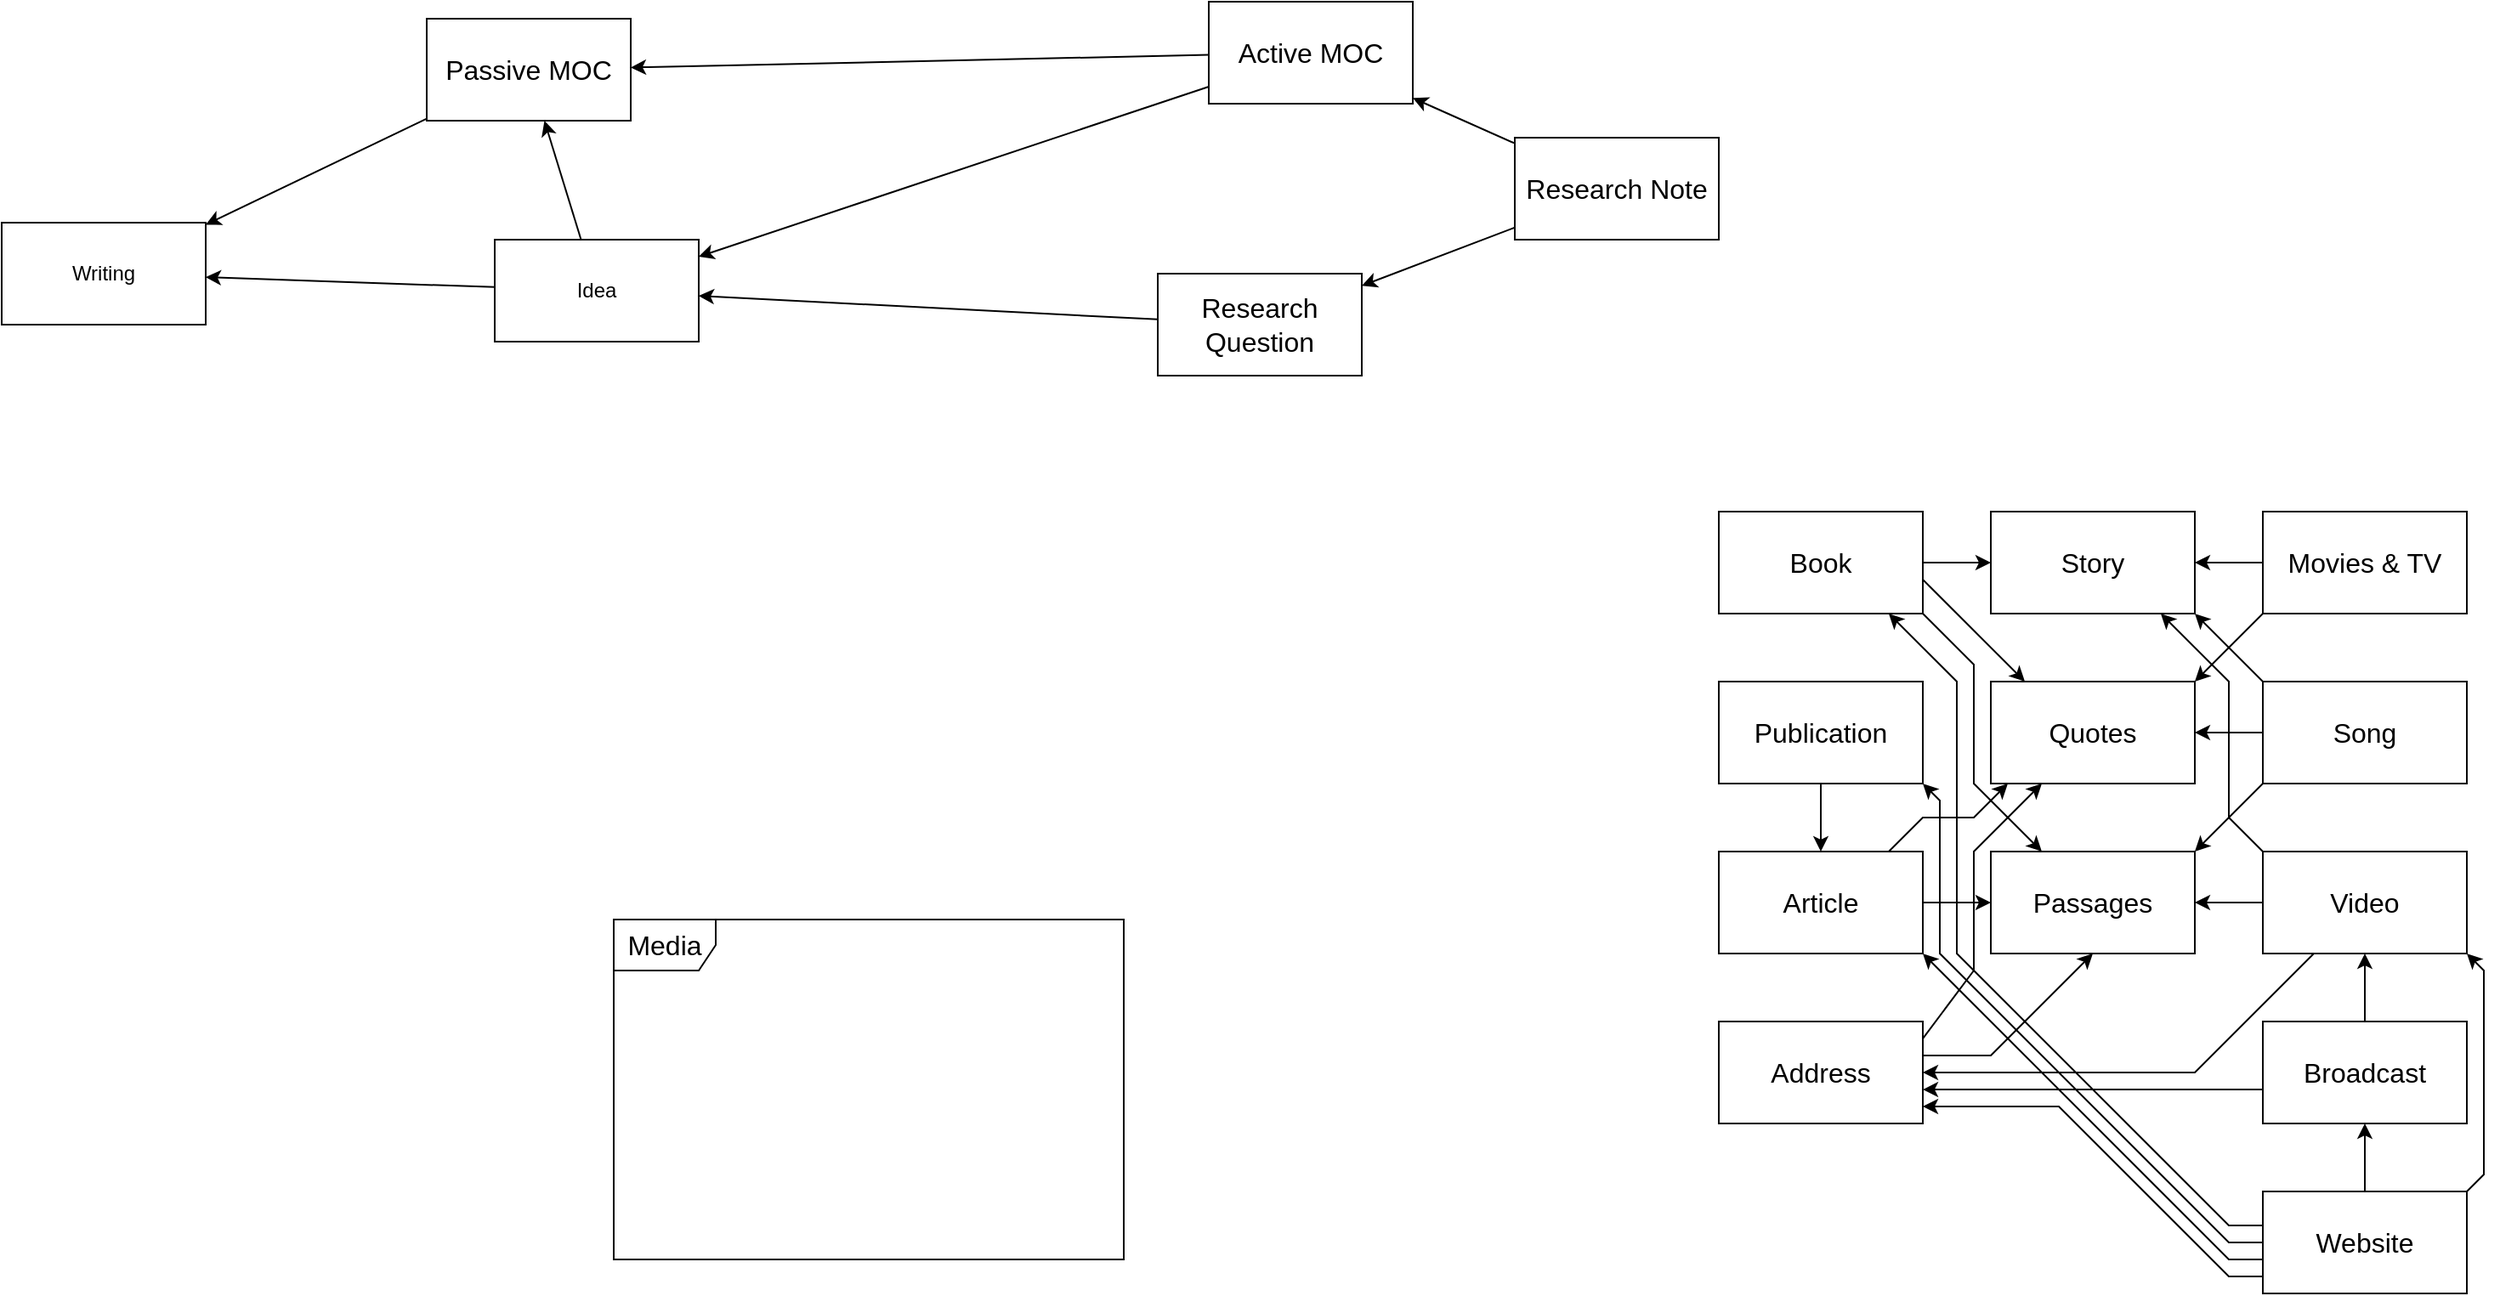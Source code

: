 <mxfile version="20.2.6" type="github">
  <diagram id="UUmdrgDsnEZKCLBV9U6a" name="Page-1">
    <mxGraphModel dx="1235" dy="730" grid="1" gridSize="10" guides="1" tooltips="1" connect="1" arrows="1" fold="1" page="1" pageScale="1" pageWidth="850" pageHeight="1100" math="0" shadow="0">
      <root>
        <mxCell id="0" />
        <mxCell id="1" parent="0" />
        <mxCell id="bznOIikUApJCvlGb8H-H-5" style="rounded=0;orthogonalLoop=1;jettySize=auto;html=1;sketch=0;" edge="1" parent="1" source="bznOIikUApJCvlGb8H-H-3" target="bznOIikUApJCvlGb8H-H-4">
          <mxGeometry relative="1" as="geometry" />
        </mxCell>
        <mxCell id="bznOIikUApJCvlGb8H-H-7" style="edgeStyle=none;rounded=0;sketch=0;orthogonalLoop=1;jettySize=auto;html=1;fontSize=12;endArrow=classic;endFill=1;startSize=6;endSize=6;" edge="1" parent="1" source="bznOIikUApJCvlGb8H-H-3" target="bznOIikUApJCvlGb8H-H-8">
          <mxGeometry relative="1" as="geometry">
            <mxPoint x="270" y="153.478" as="targetPoint" />
          </mxGeometry>
        </mxCell>
        <mxCell id="bznOIikUApJCvlGb8H-H-3" value="Idea" style="rounded=0;whiteSpace=wrap;html=1;sketch=0;" vertex="1" parent="1">
          <mxGeometry x="320" y="200" width="120" height="60" as="geometry" />
        </mxCell>
        <mxCell id="bznOIikUApJCvlGb8H-H-4" value="Writing" style="rounded=0;whiteSpace=wrap;html=1;sketch=0;" vertex="1" parent="1">
          <mxGeometry x="30" y="190" width="120" height="60" as="geometry" />
        </mxCell>
        <mxCell id="bznOIikUApJCvlGb8H-H-11" style="edgeStyle=none;rounded=0;sketch=0;orthogonalLoop=1;jettySize=auto;html=1;fontSize=12;endArrow=classic;endFill=1;startSize=6;endSize=6;" edge="1" parent="1" source="bznOIikUApJCvlGb8H-H-8" target="bznOIikUApJCvlGb8H-H-4">
          <mxGeometry relative="1" as="geometry" />
        </mxCell>
        <mxCell id="bznOIikUApJCvlGb8H-H-8" value="Passive MOC" style="rounded=0;whiteSpace=wrap;html=1;fontSize=16;" vertex="1" parent="1">
          <mxGeometry x="280" y="70" width="120" height="60" as="geometry" />
        </mxCell>
        <mxCell id="bznOIikUApJCvlGb8H-H-18" style="edgeStyle=none;rounded=0;sketch=0;orthogonalLoop=1;jettySize=auto;html=1;fontSize=12;endArrow=classic;endFill=1;startSize=6;endSize=6;" edge="1" parent="1" source="bznOIikUApJCvlGb8H-H-13" target="bznOIikUApJCvlGb8H-H-3">
          <mxGeometry relative="1" as="geometry" />
        </mxCell>
        <mxCell id="bznOIikUApJCvlGb8H-H-20" style="edgeStyle=none;rounded=0;sketch=0;orthogonalLoop=1;jettySize=auto;html=1;fontSize=12;endArrow=classic;endFill=1;startSize=6;endSize=6;" edge="1" parent="1" source="bznOIikUApJCvlGb8H-H-13" target="bznOIikUApJCvlGb8H-H-8">
          <mxGeometry relative="1" as="geometry" />
        </mxCell>
        <mxCell id="bznOIikUApJCvlGb8H-H-13" value="Active MOC" style="rounded=0;whiteSpace=wrap;html=1;fontSize=16;" vertex="1" parent="1">
          <mxGeometry x="740" y="60" width="120" height="60" as="geometry" />
        </mxCell>
        <mxCell id="bznOIikUApJCvlGb8H-H-19" style="edgeStyle=none;rounded=0;sketch=0;orthogonalLoop=1;jettySize=auto;html=1;fontSize=12;endArrow=classic;endFill=1;startSize=6;endSize=6;" edge="1" parent="1" source="bznOIikUApJCvlGb8H-H-14" target="bznOIikUApJCvlGb8H-H-3">
          <mxGeometry relative="1" as="geometry" />
        </mxCell>
        <mxCell id="bznOIikUApJCvlGb8H-H-14" value="Research Question" style="rounded=0;whiteSpace=wrap;html=1;fontSize=16;" vertex="1" parent="1">
          <mxGeometry x="710" y="220" width="120" height="60" as="geometry" />
        </mxCell>
        <mxCell id="bznOIikUApJCvlGb8H-H-16" style="edgeStyle=none;rounded=0;sketch=0;orthogonalLoop=1;jettySize=auto;html=1;fontSize=12;endArrow=classic;endFill=1;startSize=6;endSize=6;" edge="1" parent="1" source="bznOIikUApJCvlGb8H-H-15" target="bznOIikUApJCvlGb8H-H-13">
          <mxGeometry relative="1" as="geometry" />
        </mxCell>
        <mxCell id="bznOIikUApJCvlGb8H-H-17" style="edgeStyle=none;rounded=0;sketch=0;orthogonalLoop=1;jettySize=auto;html=1;fontSize=12;endArrow=classic;endFill=1;startSize=6;endSize=6;" edge="1" parent="1" source="bznOIikUApJCvlGb8H-H-15" target="bznOIikUApJCvlGb8H-H-14">
          <mxGeometry relative="1" as="geometry" />
        </mxCell>
        <mxCell id="bznOIikUApJCvlGb8H-H-15" value="Research Note" style="rounded=0;whiteSpace=wrap;html=1;fontSize=16;" vertex="1" parent="1">
          <mxGeometry x="920" y="140" width="120" height="60" as="geometry" />
        </mxCell>
        <mxCell id="bznOIikUApJCvlGb8H-H-26" value="Media" style="shape=umlFrame;whiteSpace=wrap;html=1;fontSize=16;" vertex="1" parent="1">
          <mxGeometry x="390" y="600" width="300" height="200" as="geometry" />
        </mxCell>
        <mxCell id="bznOIikUApJCvlGb8H-H-48" style="edgeStyle=none;rounded=0;sketch=0;orthogonalLoop=1;jettySize=auto;html=1;fontSize=12;endArrow=classic;endFill=1;startSize=6;endSize=6;" edge="1" parent="1" source="bznOIikUApJCvlGb8H-H-27" target="bznOIikUApJCvlGb8H-H-31">
          <mxGeometry relative="1" as="geometry" />
        </mxCell>
        <mxCell id="bznOIikUApJCvlGb8H-H-57" style="edgeStyle=none;rounded=0;sketch=0;orthogonalLoop=1;jettySize=auto;html=1;fontSize=12;endArrow=classic;endFill=1;startSize=6;endSize=6;exitX=0.833;exitY=0;exitDx=0;exitDy=0;exitPerimeter=0;" edge="1" parent="1" source="bznOIikUApJCvlGb8H-H-27">
          <mxGeometry relative="1" as="geometry">
            <mxPoint x="1210" y="520" as="targetPoint" />
            <Array as="points">
              <mxPoint x="1160" y="540" />
              <mxPoint x="1170" y="540" />
              <mxPoint x="1190" y="540" />
            </Array>
          </mxGeometry>
        </mxCell>
        <mxCell id="bznOIikUApJCvlGb8H-H-27" value="Article" style="rounded=0;whiteSpace=wrap;html=1;fontSize=16;" vertex="1" parent="1">
          <mxGeometry x="1040" y="560" width="120" height="60" as="geometry" />
        </mxCell>
        <mxCell id="bznOIikUApJCvlGb8H-H-46" style="edgeStyle=none;rounded=0;sketch=0;orthogonalLoop=1;jettySize=auto;html=1;fontSize=12;endArrow=classic;endFill=1;startSize=6;endSize=6;" edge="1" parent="1" source="bznOIikUApJCvlGb8H-H-28" target="bznOIikUApJCvlGb8H-H-27">
          <mxGeometry relative="1" as="geometry" />
        </mxCell>
        <mxCell id="bznOIikUApJCvlGb8H-H-28" value="Publication" style="rounded=0;whiteSpace=wrap;html=1;fontSize=16;" vertex="1" parent="1">
          <mxGeometry x="1040" y="460" width="120" height="60" as="geometry" />
        </mxCell>
        <mxCell id="bznOIikUApJCvlGb8H-H-39" style="edgeStyle=none;rounded=0;sketch=0;orthogonalLoop=1;jettySize=auto;html=1;fontSize=12;endArrow=classic;endFill=1;startSize=6;endSize=6;" edge="1" parent="1" source="bznOIikUApJCvlGb8H-H-29" target="bznOIikUApJCvlGb8H-H-33">
          <mxGeometry relative="1" as="geometry" />
        </mxCell>
        <mxCell id="bznOIikUApJCvlGb8H-H-50" style="edgeStyle=none;rounded=0;sketch=0;orthogonalLoop=1;jettySize=auto;html=1;fontSize=12;endArrow=classic;endFill=1;startSize=6;endSize=6;exitX=1;exitY=1;exitDx=0;exitDy=0;" edge="1" parent="1" source="bznOIikUApJCvlGb8H-H-29" target="bznOIikUApJCvlGb8H-H-31">
          <mxGeometry relative="1" as="geometry">
            <Array as="points">
              <mxPoint x="1190" y="450" />
              <mxPoint x="1190" y="520" />
            </Array>
          </mxGeometry>
        </mxCell>
        <mxCell id="bznOIikUApJCvlGb8H-H-58" style="edgeStyle=none;rounded=0;sketch=0;orthogonalLoop=1;jettySize=auto;html=1;fontSize=12;endArrow=classic;endFill=1;startSize=6;endSize=6;exitX=1;exitY=0.667;exitDx=0;exitDy=0;exitPerimeter=0;entryX=0.167;entryY=0;entryDx=0;entryDy=0;entryPerimeter=0;" edge="1" parent="1" source="bznOIikUApJCvlGb8H-H-29" target="bznOIikUApJCvlGb8H-H-32">
          <mxGeometry relative="1" as="geometry">
            <mxPoint x="1220" y="460" as="targetPoint" />
          </mxGeometry>
        </mxCell>
        <mxCell id="bznOIikUApJCvlGb8H-H-29" value="Book" style="rounded=0;whiteSpace=wrap;html=1;fontSize=16;" vertex="1" parent="1">
          <mxGeometry x="1040" y="360" width="120" height="60" as="geometry" />
        </mxCell>
        <mxCell id="bznOIikUApJCvlGb8H-H-47" style="edgeStyle=none;rounded=0;sketch=0;orthogonalLoop=1;jettySize=auto;html=1;fontSize=12;endArrow=classic;endFill=1;startSize=6;endSize=6;entryX=0.5;entryY=1;entryDx=0;entryDy=0;exitX=1;exitY=0.333;exitDx=0;exitDy=0;exitPerimeter=0;" edge="1" parent="1" source="bznOIikUApJCvlGb8H-H-30" target="bznOIikUApJCvlGb8H-H-31">
          <mxGeometry relative="1" as="geometry">
            <Array as="points">
              <mxPoint x="1200" y="680" />
            </Array>
          </mxGeometry>
        </mxCell>
        <mxCell id="bznOIikUApJCvlGb8H-H-59" style="edgeStyle=none;rounded=0;sketch=0;orthogonalLoop=1;jettySize=auto;html=1;fontSize=12;endArrow=classic;endFill=1;startSize=6;endSize=6;exitX=1;exitY=0.167;exitDx=0;exitDy=0;exitPerimeter=0;entryX=0.25;entryY=1;entryDx=0;entryDy=0;" edge="1" parent="1" source="bznOIikUApJCvlGb8H-H-30" target="bznOIikUApJCvlGb8H-H-32">
          <mxGeometry relative="1" as="geometry">
            <mxPoint x="1220" y="520" as="targetPoint" />
            <Array as="points">
              <mxPoint x="1190" y="630" />
              <mxPoint x="1190" y="560" />
            </Array>
          </mxGeometry>
        </mxCell>
        <mxCell id="bznOIikUApJCvlGb8H-H-30" value="Address" style="rounded=0;whiteSpace=wrap;html=1;fontSize=16;" vertex="1" parent="1">
          <mxGeometry x="1040" y="660" width="120" height="60" as="geometry" />
        </mxCell>
        <mxCell id="bznOIikUApJCvlGb8H-H-31" value="Passages" style="rounded=0;whiteSpace=wrap;html=1;fontSize=16;" vertex="1" parent="1">
          <mxGeometry x="1200" y="560" width="120" height="60" as="geometry" />
        </mxCell>
        <mxCell id="bznOIikUApJCvlGb8H-H-32" value="Quotes" style="rounded=0;whiteSpace=wrap;html=1;fontSize=16;" vertex="1" parent="1">
          <mxGeometry x="1200" y="460" width="120" height="60" as="geometry" />
        </mxCell>
        <mxCell id="bznOIikUApJCvlGb8H-H-33" value="Story" style="rounded=0;whiteSpace=wrap;html=1;fontSize=16;" vertex="1" parent="1">
          <mxGeometry x="1200" y="360" width="120" height="60" as="geometry" />
        </mxCell>
        <mxCell id="bznOIikUApJCvlGb8H-H-40" style="edgeStyle=none;rounded=0;sketch=0;orthogonalLoop=1;jettySize=auto;html=1;fontSize=12;endArrow=classic;endFill=1;startSize=6;endSize=6;entryX=1;entryY=1;entryDx=0;entryDy=0;exitX=0;exitY=0;exitDx=0;exitDy=0;" edge="1" parent="1" source="bznOIikUApJCvlGb8H-H-34" target="bznOIikUApJCvlGb8H-H-33">
          <mxGeometry relative="1" as="geometry" />
        </mxCell>
        <mxCell id="bznOIikUApJCvlGb8H-H-52" style="edgeStyle=none;rounded=0;sketch=0;orthogonalLoop=1;jettySize=auto;html=1;fontSize=12;endArrow=classic;endFill=1;startSize=6;endSize=6;" edge="1" parent="1" source="bznOIikUApJCvlGb8H-H-34" target="bznOIikUApJCvlGb8H-H-32">
          <mxGeometry relative="1" as="geometry" />
        </mxCell>
        <mxCell id="bznOIikUApJCvlGb8H-H-53" style="edgeStyle=none;rounded=0;sketch=0;orthogonalLoop=1;jettySize=auto;html=1;fontSize=12;endArrow=classic;endFill=1;startSize=6;endSize=6;entryX=1;entryY=0;entryDx=0;entryDy=0;exitX=0;exitY=1;exitDx=0;exitDy=0;" edge="1" parent="1" source="bznOIikUApJCvlGb8H-H-34" target="bznOIikUApJCvlGb8H-H-31">
          <mxGeometry relative="1" as="geometry" />
        </mxCell>
        <mxCell id="bznOIikUApJCvlGb8H-H-34" value="Song" style="rounded=0;whiteSpace=wrap;html=1;fontSize=16;" vertex="1" parent="1">
          <mxGeometry x="1360" y="460" width="120" height="60" as="geometry" />
        </mxCell>
        <mxCell id="bznOIikUApJCvlGb8H-H-51" style="edgeStyle=none;rounded=0;sketch=0;orthogonalLoop=1;jettySize=auto;html=1;fontSize=12;endArrow=classic;endFill=1;startSize=6;endSize=6;entryX=1;entryY=0;entryDx=0;entryDy=0;exitX=0;exitY=1;exitDx=0;exitDy=0;" edge="1" parent="1" source="bznOIikUApJCvlGb8H-H-35" target="bznOIikUApJCvlGb8H-H-32">
          <mxGeometry relative="1" as="geometry" />
        </mxCell>
        <mxCell id="bznOIikUApJCvlGb8H-H-56" style="edgeStyle=none;rounded=0;sketch=0;orthogonalLoop=1;jettySize=auto;html=1;fontSize=12;endArrow=classic;endFill=1;startSize=6;endSize=6;" edge="1" parent="1" source="bznOIikUApJCvlGb8H-H-35" target="bznOIikUApJCvlGb8H-H-33">
          <mxGeometry relative="1" as="geometry" />
        </mxCell>
        <mxCell id="bznOIikUApJCvlGb8H-H-35" value="Movies &amp;amp; TV" style="rounded=0;whiteSpace=wrap;html=1;fontSize=16;" vertex="1" parent="1">
          <mxGeometry x="1360" y="360" width="120" height="60" as="geometry" />
        </mxCell>
        <mxCell id="bznOIikUApJCvlGb8H-H-41" style="edgeStyle=none;rounded=0;sketch=0;orthogonalLoop=1;jettySize=auto;html=1;fontSize=12;endArrow=classic;endFill=1;startSize=6;endSize=6;exitX=0;exitY=0;exitDx=0;exitDy=0;entryX=0.833;entryY=1;entryDx=0;entryDy=0;entryPerimeter=0;" edge="1" parent="1" source="bznOIikUApJCvlGb8H-H-36" target="bznOIikUApJCvlGb8H-H-33">
          <mxGeometry relative="1" as="geometry">
            <Array as="points">
              <mxPoint x="1340" y="540" />
              <mxPoint x="1340" y="460" />
            </Array>
          </mxGeometry>
        </mxCell>
        <mxCell id="bznOIikUApJCvlGb8H-H-43" style="edgeStyle=none;rounded=0;sketch=0;orthogonalLoop=1;jettySize=auto;html=1;fontSize=12;endArrow=classic;endFill=1;startSize=6;endSize=6;entryX=1;entryY=0.5;entryDx=0;entryDy=0;" edge="1" parent="1" source="bznOIikUApJCvlGb8H-H-36" target="bznOIikUApJCvlGb8H-H-30">
          <mxGeometry relative="1" as="geometry">
            <Array as="points">
              <mxPoint x="1320" y="690" />
            </Array>
          </mxGeometry>
        </mxCell>
        <mxCell id="bznOIikUApJCvlGb8H-H-54" style="edgeStyle=none;rounded=0;sketch=0;orthogonalLoop=1;jettySize=auto;html=1;fontSize=12;endArrow=classic;endFill=1;startSize=6;endSize=6;" edge="1" parent="1" source="bznOIikUApJCvlGb8H-H-36" target="bznOIikUApJCvlGb8H-H-31">
          <mxGeometry relative="1" as="geometry" />
        </mxCell>
        <mxCell id="bznOIikUApJCvlGb8H-H-36" value="Video" style="rounded=0;whiteSpace=wrap;html=1;fontSize=16;" vertex="1" parent="1">
          <mxGeometry x="1360" y="560" width="120" height="60" as="geometry" />
        </mxCell>
        <mxCell id="bznOIikUApJCvlGb8H-H-42" style="edgeStyle=none;rounded=0;sketch=0;orthogonalLoop=1;jettySize=auto;html=1;fontSize=12;endArrow=classic;endFill=1;startSize=6;endSize=6;entryX=1;entryY=0.667;entryDx=0;entryDy=0;entryPerimeter=0;exitX=0;exitY=0.667;exitDx=0;exitDy=0;exitPerimeter=0;" edge="1" parent="1" source="bznOIikUApJCvlGb8H-H-37" target="bznOIikUApJCvlGb8H-H-30">
          <mxGeometry relative="1" as="geometry">
            <Array as="points" />
          </mxGeometry>
        </mxCell>
        <mxCell id="bznOIikUApJCvlGb8H-H-44" style="edgeStyle=none;rounded=0;sketch=0;orthogonalLoop=1;jettySize=auto;html=1;fontSize=12;endArrow=classic;endFill=1;startSize=6;endSize=6;" edge="1" parent="1" source="bznOIikUApJCvlGb8H-H-37" target="bznOIikUApJCvlGb8H-H-36">
          <mxGeometry relative="1" as="geometry" />
        </mxCell>
        <mxCell id="bznOIikUApJCvlGb8H-H-37" value="Broadcast" style="rounded=0;whiteSpace=wrap;html=1;fontSize=16;" vertex="1" parent="1">
          <mxGeometry x="1360" y="660" width="120" height="60" as="geometry" />
        </mxCell>
        <mxCell id="bznOIikUApJCvlGb8H-H-60" style="edgeStyle=none;rounded=0;sketch=0;orthogonalLoop=1;jettySize=auto;html=1;fontSize=12;endArrow=classic;endFill=1;startSize=6;endSize=6;exitX=1;exitY=0;exitDx=0;exitDy=0;entryX=1;entryY=1;entryDx=0;entryDy=0;" edge="1" parent="1" source="bznOIikUApJCvlGb8H-H-38" target="bznOIikUApJCvlGb8H-H-36">
          <mxGeometry relative="1" as="geometry">
            <Array as="points">
              <mxPoint x="1490" y="750" />
              <mxPoint x="1490" y="630" />
            </Array>
          </mxGeometry>
        </mxCell>
        <mxCell id="bznOIikUApJCvlGb8H-H-61" style="edgeStyle=none;rounded=0;sketch=0;orthogonalLoop=1;jettySize=auto;html=1;fontSize=12;endArrow=classic;endFill=1;startSize=6;endSize=6;exitX=0;exitY=0.833;exitDx=0;exitDy=0;exitPerimeter=0;entryX=1;entryY=0.833;entryDx=0;entryDy=0;entryPerimeter=0;" edge="1" parent="1" source="bznOIikUApJCvlGb8H-H-38" target="bznOIikUApJCvlGb8H-H-30">
          <mxGeometry relative="1" as="geometry">
            <mxPoint x="1280" y="790" as="sourcePoint" />
            <Array as="points">
              <mxPoint x="1340" y="810" />
              <mxPoint x="1240" y="710" />
            </Array>
          </mxGeometry>
        </mxCell>
        <mxCell id="bznOIikUApJCvlGb8H-H-62" style="edgeStyle=none;rounded=0;sketch=0;orthogonalLoop=1;jettySize=auto;html=1;fontSize=12;endArrow=classic;endFill=1;startSize=6;endSize=6;" edge="1" parent="1" source="bznOIikUApJCvlGb8H-H-38" target="bznOIikUApJCvlGb8H-H-37">
          <mxGeometry relative="1" as="geometry" />
        </mxCell>
        <mxCell id="bznOIikUApJCvlGb8H-H-63" style="edgeStyle=none;rounded=0;sketch=0;orthogonalLoop=1;jettySize=auto;html=1;fontSize=12;endArrow=classic;endFill=1;startSize=6;endSize=6;exitX=0;exitY=0.5;exitDx=0;exitDy=0;" edge="1" parent="1" source="bznOIikUApJCvlGb8H-H-38">
          <mxGeometry relative="1" as="geometry">
            <mxPoint x="1160" y="520" as="targetPoint" />
            <Array as="points">
              <mxPoint x="1340" y="790" />
              <mxPoint x="1170" y="620" />
              <mxPoint x="1170" y="530" />
            </Array>
          </mxGeometry>
        </mxCell>
        <mxCell id="bznOIikUApJCvlGb8H-H-64" style="edgeStyle=none;rounded=0;sketch=0;orthogonalLoop=1;jettySize=auto;html=1;fontSize=12;endArrow=classic;endFill=1;startSize=6;endSize=6;entryX=1;entryY=1;entryDx=0;entryDy=0;exitX=0;exitY=0.667;exitDx=0;exitDy=0;exitPerimeter=0;" edge="1" parent="1" source="bznOIikUApJCvlGb8H-H-38" target="bznOIikUApJCvlGb8H-H-27">
          <mxGeometry relative="1" as="geometry">
            <Array as="points">
              <mxPoint x="1340" y="800" />
            </Array>
          </mxGeometry>
        </mxCell>
        <mxCell id="bznOIikUApJCvlGb8H-H-65" style="edgeStyle=none;rounded=0;sketch=0;orthogonalLoop=1;jettySize=auto;html=1;fontSize=12;endArrow=classic;endFill=1;startSize=6;endSize=6;entryX=0.833;entryY=1;entryDx=0;entryDy=0;entryPerimeter=0;exitX=0;exitY=0.333;exitDx=0;exitDy=0;exitPerimeter=0;" edge="1" parent="1" source="bznOIikUApJCvlGb8H-H-38" target="bznOIikUApJCvlGb8H-H-29">
          <mxGeometry relative="1" as="geometry">
            <mxPoint x="1350" y="780" as="sourcePoint" />
            <Array as="points">
              <mxPoint x="1340" y="780" />
              <mxPoint x="1180" y="620" />
              <mxPoint x="1180" y="460" />
            </Array>
          </mxGeometry>
        </mxCell>
        <mxCell id="bznOIikUApJCvlGb8H-H-38" value="Website" style="rounded=0;whiteSpace=wrap;html=1;fontSize=16;" vertex="1" parent="1">
          <mxGeometry x="1360" y="760" width="120" height="60" as="geometry" />
        </mxCell>
      </root>
    </mxGraphModel>
  </diagram>
</mxfile>
